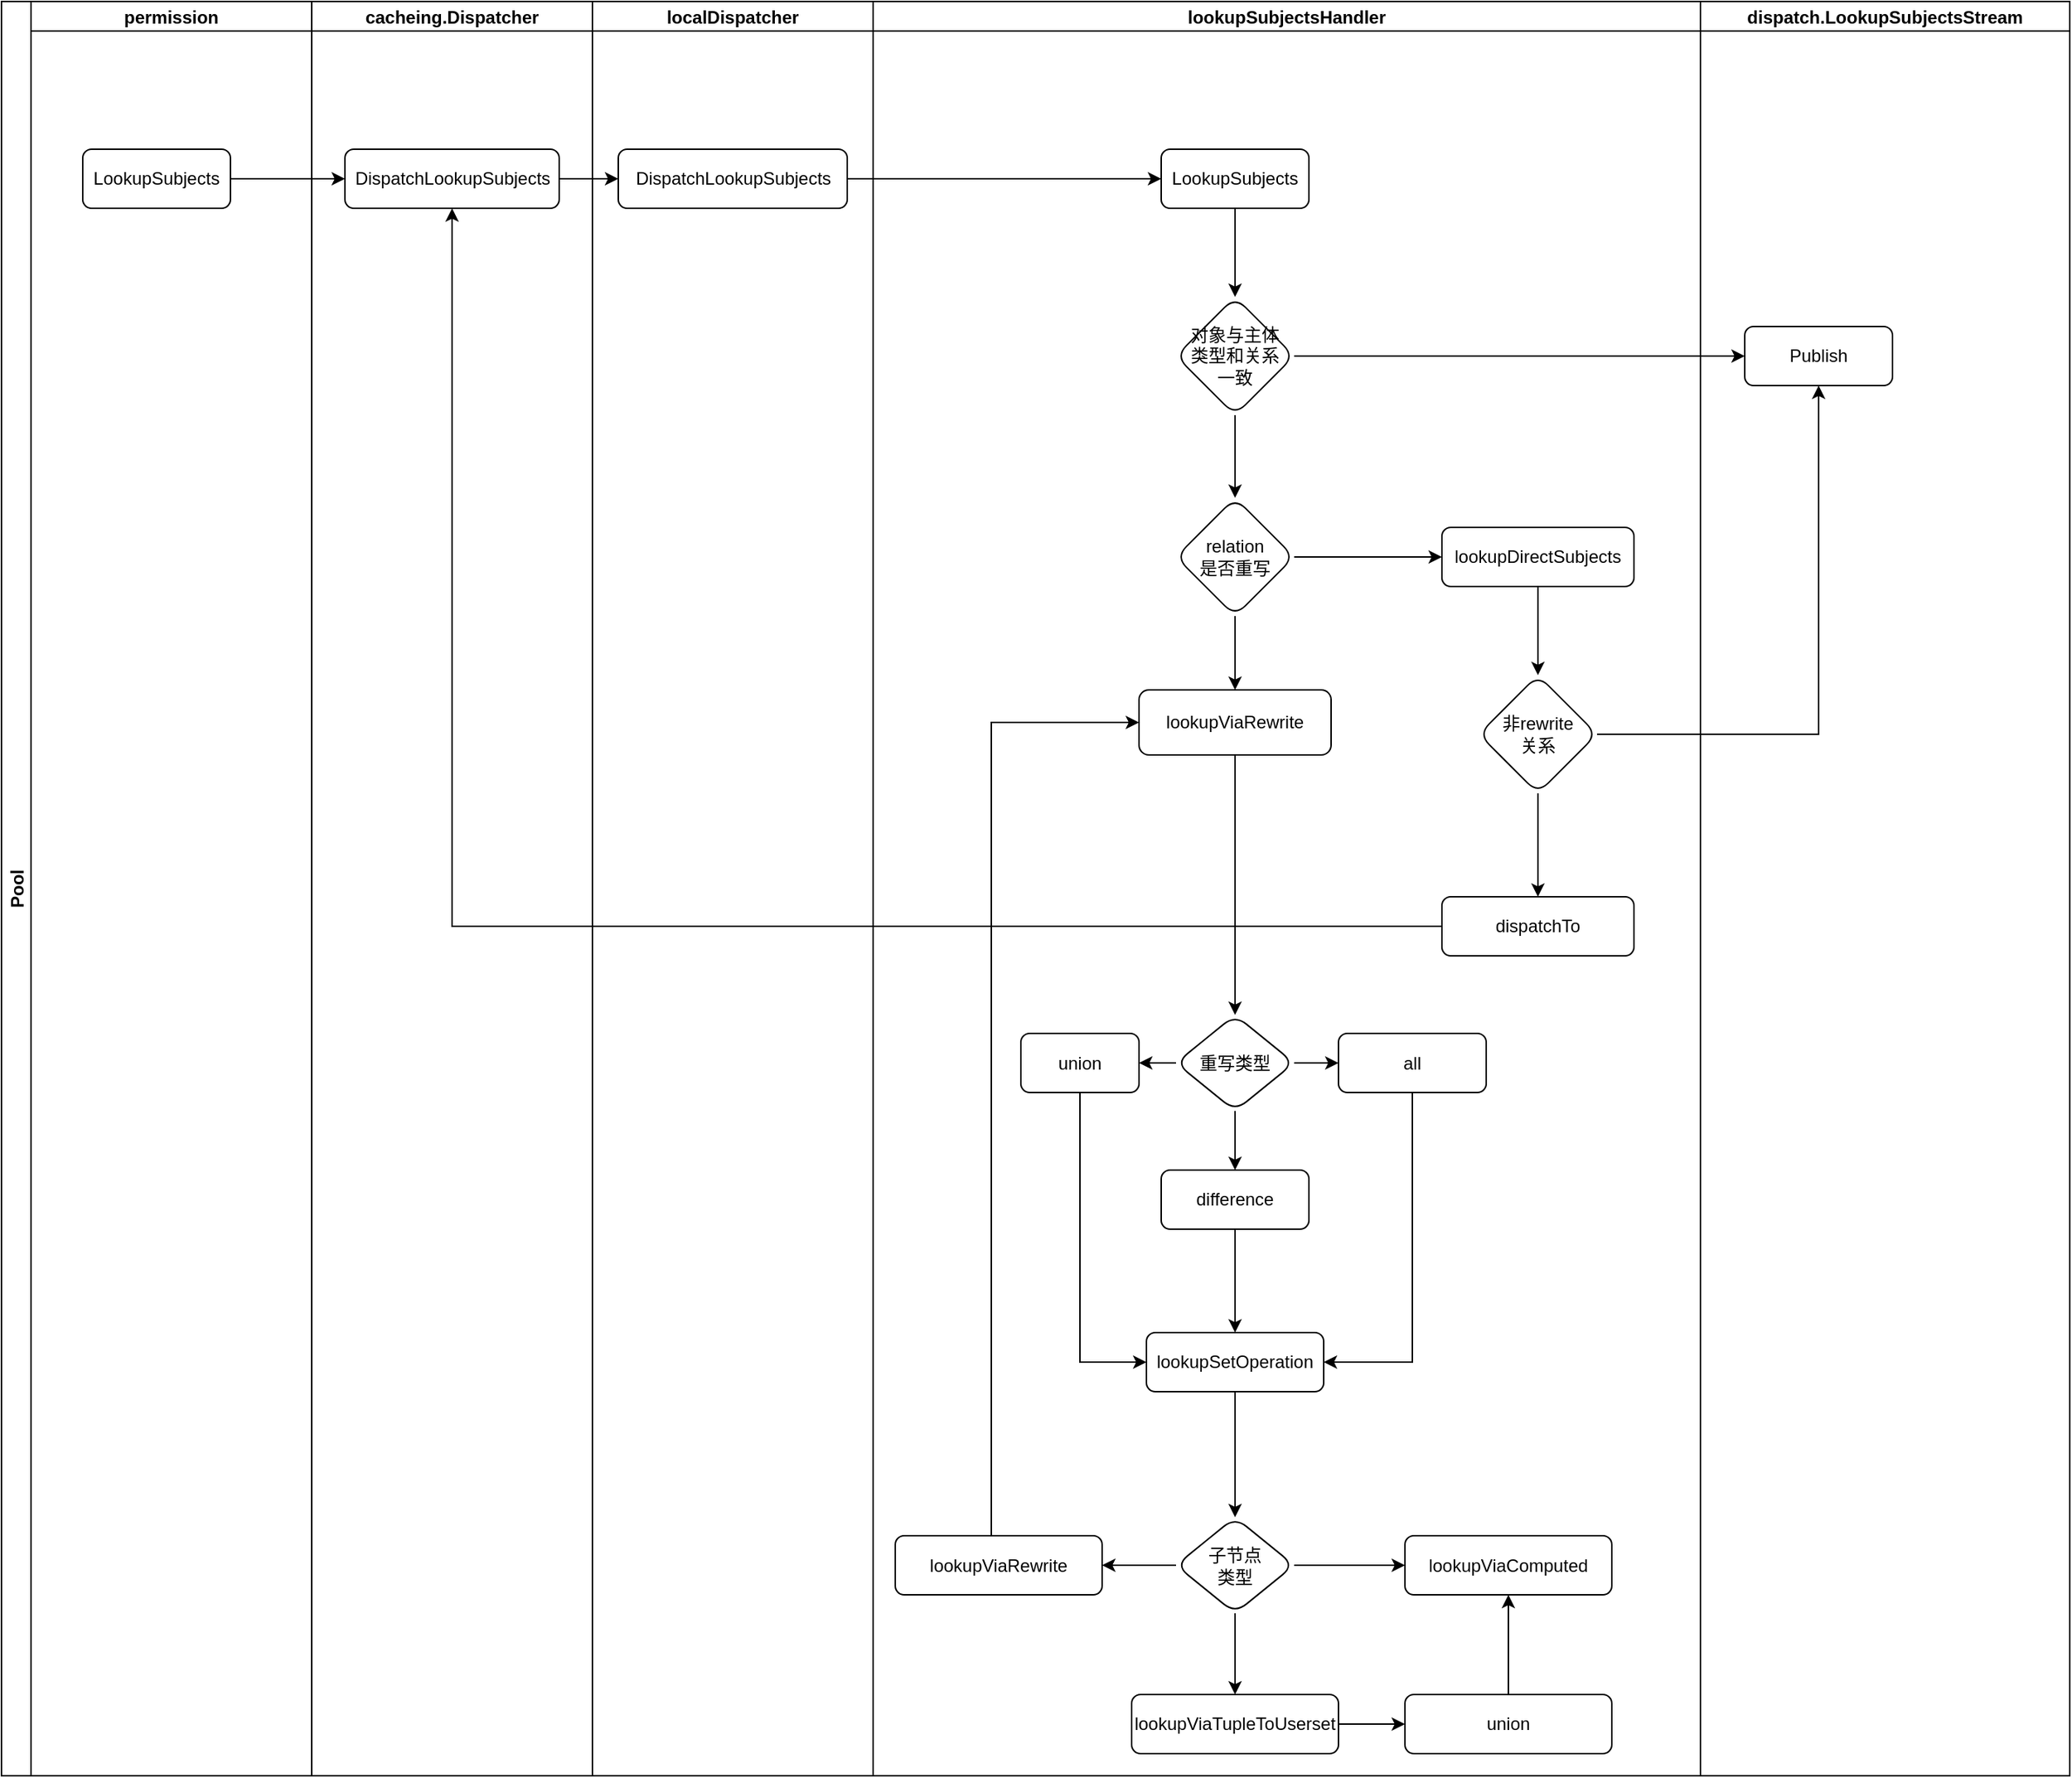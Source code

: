 <mxfile version="21.7.0" type="github">
  <diagram name="Page-1" id="gPwcuL1_YdHnYgI45rxT">
    <mxGraphModel dx="1247" dy="1159" grid="1" gridSize="10" guides="1" tooltips="1" connect="1" arrows="1" fold="1" page="1" pageScale="1" pageWidth="827" pageHeight="1169" math="0" shadow="0">
      <root>
        <mxCell id="0" />
        <mxCell id="1" parent="0" />
        <mxCell id="X650mghGrq5uzrF1-Gm_-1" value="Pool" style="swimlane;childLayout=stackLayout;resizeParent=1;resizeParentMax=0;startSize=20;horizontal=0;horizontalStack=1;" vertex="1" parent="1">
          <mxGeometry x="980" y="54" width="1400" height="1201" as="geometry">
            <mxRectangle x="1210" width="40" height="60" as="alternateBounds" />
          </mxGeometry>
        </mxCell>
        <mxCell id="X650mghGrq5uzrF1-Gm_-2" value="permission" style="swimlane;startSize=20;" vertex="1" parent="X650mghGrq5uzrF1-Gm_-1">
          <mxGeometry x="20" width="190" height="1201" as="geometry" />
        </mxCell>
        <mxCell id="X650mghGrq5uzrF1-Gm_-3" value="LookupSubjects" style="rounded=1;whiteSpace=wrap;html=1;" vertex="1" parent="X650mghGrq5uzrF1-Gm_-2">
          <mxGeometry x="35" y="100" width="100" height="40" as="geometry" />
        </mxCell>
        <mxCell id="X650mghGrq5uzrF1-Gm_-4" value="cacheing.Dispatcher" style="swimlane;startSize=20;" vertex="1" parent="X650mghGrq5uzrF1-Gm_-1">
          <mxGeometry x="210" width="190" height="1201" as="geometry" />
        </mxCell>
        <mxCell id="X650mghGrq5uzrF1-Gm_-5" value="DispatchLookupSubjects" style="rounded=1;whiteSpace=wrap;html=1;" vertex="1" parent="X650mghGrq5uzrF1-Gm_-4">
          <mxGeometry x="22.5" y="100" width="145" height="40" as="geometry" />
        </mxCell>
        <mxCell id="X650mghGrq5uzrF1-Gm_-6" value="localDispatcher" style="swimlane;startSize=20;" vertex="1" parent="X650mghGrq5uzrF1-Gm_-1">
          <mxGeometry x="400" width="190" height="1201" as="geometry" />
        </mxCell>
        <mxCell id="X650mghGrq5uzrF1-Gm_-7" value="DispatchLookupSubjects" style="rounded=1;whiteSpace=wrap;html=1;" vertex="1" parent="X650mghGrq5uzrF1-Gm_-6">
          <mxGeometry x="17.5" y="100" width="155" height="40" as="geometry" />
        </mxCell>
        <mxCell id="X650mghGrq5uzrF1-Gm_-8" value="lookupSubjectsHandler" style="swimlane;startSize=20;" vertex="1" parent="X650mghGrq5uzrF1-Gm_-1">
          <mxGeometry x="590" width="560" height="1201" as="geometry" />
        </mxCell>
        <mxCell id="X650mghGrq5uzrF1-Gm_-9" value="" style="edgeStyle=orthogonalEdgeStyle;rounded=0;orthogonalLoop=1;jettySize=auto;html=1;" edge="1" parent="X650mghGrq5uzrF1-Gm_-8" source="X650mghGrq5uzrF1-Gm_-10" target="X650mghGrq5uzrF1-Gm_-12">
          <mxGeometry relative="1" as="geometry" />
        </mxCell>
        <mxCell id="X650mghGrq5uzrF1-Gm_-10" value="LookupSubjects" style="rounded=1;whiteSpace=wrap;html=1;" vertex="1" parent="X650mghGrq5uzrF1-Gm_-8">
          <mxGeometry x="195" y="100" width="100" height="40" as="geometry" />
        </mxCell>
        <mxCell id="X650mghGrq5uzrF1-Gm_-11" value="" style="edgeStyle=orthogonalEdgeStyle;rounded=0;orthogonalLoop=1;jettySize=auto;html=1;" edge="1" parent="X650mghGrq5uzrF1-Gm_-8" source="X650mghGrq5uzrF1-Gm_-12" target="X650mghGrq5uzrF1-Gm_-15">
          <mxGeometry relative="1" as="geometry" />
        </mxCell>
        <mxCell id="X650mghGrq5uzrF1-Gm_-12" value="对象与主体&lt;br&gt;类型和关系&lt;br&gt;一致" style="rhombus;whiteSpace=wrap;html=1;rounded=1;" vertex="1" parent="X650mghGrq5uzrF1-Gm_-8">
          <mxGeometry x="205" y="200" width="80" height="80" as="geometry" />
        </mxCell>
        <mxCell id="X650mghGrq5uzrF1-Gm_-13" style="edgeStyle=orthogonalEdgeStyle;rounded=0;orthogonalLoop=1;jettySize=auto;html=1;" edge="1" parent="X650mghGrq5uzrF1-Gm_-8" source="X650mghGrq5uzrF1-Gm_-15" target="X650mghGrq5uzrF1-Gm_-17">
          <mxGeometry relative="1" as="geometry" />
        </mxCell>
        <mxCell id="X650mghGrq5uzrF1-Gm_-14" style="edgeStyle=orthogonalEdgeStyle;rounded=0;orthogonalLoop=1;jettySize=auto;html=1;" edge="1" parent="X650mghGrq5uzrF1-Gm_-8" source="X650mghGrq5uzrF1-Gm_-15" target="X650mghGrq5uzrF1-Gm_-19">
          <mxGeometry relative="1" as="geometry" />
        </mxCell>
        <mxCell id="X650mghGrq5uzrF1-Gm_-15" value="relation&lt;br&gt;是否重写" style="rhombus;whiteSpace=wrap;html=1;rounded=1;" vertex="1" parent="X650mghGrq5uzrF1-Gm_-8">
          <mxGeometry x="205" y="336" width="80" height="80" as="geometry" />
        </mxCell>
        <mxCell id="X650mghGrq5uzrF1-Gm_-16" value="" style="edgeStyle=orthogonalEdgeStyle;rounded=0;orthogonalLoop=1;jettySize=auto;html=1;" edge="1" parent="X650mghGrq5uzrF1-Gm_-8" source="X650mghGrq5uzrF1-Gm_-17" target="X650mghGrq5uzrF1-Gm_-21">
          <mxGeometry relative="1" as="geometry" />
        </mxCell>
        <mxCell id="X650mghGrq5uzrF1-Gm_-17" value="lookupDirectSubjects" style="rounded=1;whiteSpace=wrap;html=1;" vertex="1" parent="X650mghGrq5uzrF1-Gm_-8">
          <mxGeometry x="385" y="356" width="130" height="40" as="geometry" />
        </mxCell>
        <mxCell id="X650mghGrq5uzrF1-Gm_-18" style="edgeStyle=orthogonalEdgeStyle;rounded=0;orthogonalLoop=1;jettySize=auto;html=1;" edge="1" parent="X650mghGrq5uzrF1-Gm_-8" source="X650mghGrq5uzrF1-Gm_-19" target="X650mghGrq5uzrF1-Gm_-23">
          <mxGeometry relative="1" as="geometry">
            <mxPoint x="245" y="676" as="targetPoint" />
          </mxGeometry>
        </mxCell>
        <mxCell id="X650mghGrq5uzrF1-Gm_-19" value="lookupViaRewrite" style="rounded=1;whiteSpace=wrap;html=1;" vertex="1" parent="X650mghGrq5uzrF1-Gm_-8">
          <mxGeometry x="180" y="466" width="130" height="44" as="geometry" />
        </mxCell>
        <mxCell id="X650mghGrq5uzrF1-Gm_-20" style="edgeStyle=orthogonalEdgeStyle;rounded=0;orthogonalLoop=1;jettySize=auto;html=1;" edge="1" parent="X650mghGrq5uzrF1-Gm_-8" source="X650mghGrq5uzrF1-Gm_-21" target="X650mghGrq5uzrF1-Gm_-22">
          <mxGeometry relative="1" as="geometry" />
        </mxCell>
        <mxCell id="X650mghGrq5uzrF1-Gm_-21" value="非rewrite&lt;br&gt;关系" style="rhombus;whiteSpace=wrap;html=1;rounded=1;" vertex="1" parent="X650mghGrq5uzrF1-Gm_-8">
          <mxGeometry x="410" y="456" width="80" height="80" as="geometry" />
        </mxCell>
        <mxCell id="X650mghGrq5uzrF1-Gm_-22" value="dispatchTo" style="rounded=1;whiteSpace=wrap;html=1;" vertex="1" parent="X650mghGrq5uzrF1-Gm_-8">
          <mxGeometry x="385" y="606" width="130" height="40" as="geometry" />
        </mxCell>
        <mxCell id="X650mghGrq5uzrF1-Gm_-23" value="重写类型" style="rhombus;whiteSpace=wrap;html=1;rounded=1;" vertex="1" parent="X650mghGrq5uzrF1-Gm_-8">
          <mxGeometry x="205" y="686" width="80" height="65" as="geometry" />
        </mxCell>
        <mxCell id="X650mghGrq5uzrF1-Gm_-24" value="union" style="rounded=1;whiteSpace=wrap;html=1;" vertex="1" parent="X650mghGrq5uzrF1-Gm_-8">
          <mxGeometry x="100" y="698.5" width="80" height="40" as="geometry" />
        </mxCell>
        <mxCell id="X650mghGrq5uzrF1-Gm_-25" style="edgeStyle=orthogonalEdgeStyle;rounded=0;orthogonalLoop=1;jettySize=auto;html=1;entryX=1;entryY=0.5;entryDx=0;entryDy=0;" edge="1" parent="X650mghGrq5uzrF1-Gm_-8" source="X650mghGrq5uzrF1-Gm_-23" target="X650mghGrq5uzrF1-Gm_-24">
          <mxGeometry relative="1" as="geometry" />
        </mxCell>
        <mxCell id="X650mghGrq5uzrF1-Gm_-26" value="all" style="rounded=1;whiteSpace=wrap;html=1;" vertex="1" parent="X650mghGrq5uzrF1-Gm_-8">
          <mxGeometry x="315" y="698.5" width="100" height="40" as="geometry" />
        </mxCell>
        <mxCell id="X650mghGrq5uzrF1-Gm_-27" style="edgeStyle=orthogonalEdgeStyle;rounded=0;orthogonalLoop=1;jettySize=auto;html=1;entryX=0;entryY=0.5;entryDx=0;entryDy=0;" edge="1" parent="X650mghGrq5uzrF1-Gm_-8" source="X650mghGrq5uzrF1-Gm_-23" target="X650mghGrq5uzrF1-Gm_-26">
          <mxGeometry relative="1" as="geometry" />
        </mxCell>
        <mxCell id="X650mghGrq5uzrF1-Gm_-28" value="difference" style="rounded=1;whiteSpace=wrap;html=1;" vertex="1" parent="X650mghGrq5uzrF1-Gm_-8">
          <mxGeometry x="195" y="791" width="100" height="40" as="geometry" />
        </mxCell>
        <mxCell id="X650mghGrq5uzrF1-Gm_-29" style="edgeStyle=orthogonalEdgeStyle;rounded=0;orthogonalLoop=1;jettySize=auto;html=1;" edge="1" parent="X650mghGrq5uzrF1-Gm_-8" source="X650mghGrq5uzrF1-Gm_-23" target="X650mghGrq5uzrF1-Gm_-28">
          <mxGeometry relative="1" as="geometry" />
        </mxCell>
        <mxCell id="X650mghGrq5uzrF1-Gm_-30" value="lookupSetOperation" style="rounded=1;whiteSpace=wrap;html=1;" vertex="1" parent="X650mghGrq5uzrF1-Gm_-8">
          <mxGeometry x="185" y="901" width="120" height="40" as="geometry" />
        </mxCell>
        <mxCell id="X650mghGrq5uzrF1-Gm_-31" style="edgeStyle=orthogonalEdgeStyle;rounded=0;orthogonalLoop=1;jettySize=auto;html=1;" edge="1" parent="X650mghGrq5uzrF1-Gm_-8" source="X650mghGrq5uzrF1-Gm_-28" target="X650mghGrq5uzrF1-Gm_-30">
          <mxGeometry relative="1" as="geometry" />
        </mxCell>
        <mxCell id="X650mghGrq5uzrF1-Gm_-32" style="edgeStyle=orthogonalEdgeStyle;rounded=0;orthogonalLoop=1;jettySize=auto;html=1;" edge="1" parent="X650mghGrq5uzrF1-Gm_-8" source="X650mghGrq5uzrF1-Gm_-24" target="X650mghGrq5uzrF1-Gm_-30">
          <mxGeometry relative="1" as="geometry">
            <Array as="points">
              <mxPoint x="140" y="921" />
            </Array>
          </mxGeometry>
        </mxCell>
        <mxCell id="X650mghGrq5uzrF1-Gm_-33" style="edgeStyle=orthogonalEdgeStyle;rounded=0;orthogonalLoop=1;jettySize=auto;html=1;" edge="1" parent="X650mghGrq5uzrF1-Gm_-8" source="X650mghGrq5uzrF1-Gm_-26" target="X650mghGrq5uzrF1-Gm_-30">
          <mxGeometry relative="1" as="geometry">
            <Array as="points">
              <mxPoint x="365" y="921" />
            </Array>
          </mxGeometry>
        </mxCell>
        <mxCell id="X650mghGrq5uzrF1-Gm_-34" value="" style="edgeStyle=orthogonalEdgeStyle;rounded=0;orthogonalLoop=1;jettySize=auto;html=1;" edge="1" parent="X650mghGrq5uzrF1-Gm_-8" source="X650mghGrq5uzrF1-Gm_-30" target="X650mghGrq5uzrF1-Gm_-35">
          <mxGeometry relative="1" as="geometry">
            <mxPoint x="245" y="981" as="targetPoint" />
          </mxGeometry>
        </mxCell>
        <mxCell id="X650mghGrq5uzrF1-Gm_-35" value="子节点&lt;br&gt;类型" style="rhombus;whiteSpace=wrap;html=1;rounded=1;" vertex="1" parent="X650mghGrq5uzrF1-Gm_-8">
          <mxGeometry x="205" y="1026" width="80" height="65" as="geometry" />
        </mxCell>
        <mxCell id="X650mghGrq5uzrF1-Gm_-36" value="lookupViaComputed" style="rounded=1;whiteSpace=wrap;html=1;" vertex="1" parent="X650mghGrq5uzrF1-Gm_-8">
          <mxGeometry x="360" y="1038.5" width="140" height="40" as="geometry" />
        </mxCell>
        <mxCell id="X650mghGrq5uzrF1-Gm_-37" style="edgeStyle=orthogonalEdgeStyle;rounded=0;orthogonalLoop=1;jettySize=auto;html=1;" edge="1" parent="X650mghGrq5uzrF1-Gm_-8" source="X650mghGrq5uzrF1-Gm_-35" target="X650mghGrq5uzrF1-Gm_-36">
          <mxGeometry relative="1" as="geometry" />
        </mxCell>
        <mxCell id="X650mghGrq5uzrF1-Gm_-38" style="edgeStyle=orthogonalEdgeStyle;rounded=0;orthogonalLoop=1;jettySize=auto;html=1;entryX=0;entryY=0.5;entryDx=0;entryDy=0;" edge="1" parent="X650mghGrq5uzrF1-Gm_-8" source="X650mghGrq5uzrF1-Gm_-39" target="X650mghGrq5uzrF1-Gm_-19">
          <mxGeometry relative="1" as="geometry">
            <Array as="points">
              <mxPoint x="80" y="488" />
            </Array>
          </mxGeometry>
        </mxCell>
        <mxCell id="X650mghGrq5uzrF1-Gm_-39" value="lookupViaRewrite" style="rounded=1;whiteSpace=wrap;html=1;" vertex="1" parent="X650mghGrq5uzrF1-Gm_-8">
          <mxGeometry x="15" y="1038.5" width="140" height="40" as="geometry" />
        </mxCell>
        <mxCell id="X650mghGrq5uzrF1-Gm_-40" style="edgeStyle=orthogonalEdgeStyle;rounded=0;orthogonalLoop=1;jettySize=auto;html=1;" edge="1" parent="X650mghGrq5uzrF1-Gm_-8" source="X650mghGrq5uzrF1-Gm_-35" target="X650mghGrq5uzrF1-Gm_-39">
          <mxGeometry relative="1" as="geometry">
            <mxPoint x="160" y="1058.5" as="targetPoint" />
          </mxGeometry>
        </mxCell>
        <mxCell id="X650mghGrq5uzrF1-Gm_-41" value="lookupViaTupleToUserset" style="rounded=1;whiteSpace=wrap;html=1;" vertex="1" parent="X650mghGrq5uzrF1-Gm_-8">
          <mxGeometry x="175" y="1146" width="140" height="40" as="geometry" />
        </mxCell>
        <mxCell id="X650mghGrq5uzrF1-Gm_-42" style="edgeStyle=orthogonalEdgeStyle;rounded=0;orthogonalLoop=1;jettySize=auto;html=1;" edge="1" parent="X650mghGrq5uzrF1-Gm_-8" source="X650mghGrq5uzrF1-Gm_-35" target="X650mghGrq5uzrF1-Gm_-41">
          <mxGeometry relative="1" as="geometry" />
        </mxCell>
        <mxCell id="X650mghGrq5uzrF1-Gm_-43" style="edgeStyle=orthogonalEdgeStyle;rounded=0;orthogonalLoop=1;jettySize=auto;html=1;entryX=0.5;entryY=1;entryDx=0;entryDy=0;" edge="1" parent="X650mghGrq5uzrF1-Gm_-8" source="X650mghGrq5uzrF1-Gm_-44" target="X650mghGrq5uzrF1-Gm_-36">
          <mxGeometry relative="1" as="geometry" />
        </mxCell>
        <mxCell id="X650mghGrq5uzrF1-Gm_-44" value="union" style="rounded=1;whiteSpace=wrap;html=1;" vertex="1" parent="X650mghGrq5uzrF1-Gm_-8">
          <mxGeometry x="360" y="1146" width="140" height="40" as="geometry" />
        </mxCell>
        <mxCell id="X650mghGrq5uzrF1-Gm_-45" value="" style="edgeStyle=orthogonalEdgeStyle;rounded=0;orthogonalLoop=1;jettySize=auto;html=1;" edge="1" parent="X650mghGrq5uzrF1-Gm_-8" source="X650mghGrq5uzrF1-Gm_-41" target="X650mghGrq5uzrF1-Gm_-44">
          <mxGeometry relative="1" as="geometry" />
        </mxCell>
        <mxCell id="X650mghGrq5uzrF1-Gm_-46" style="edgeStyle=orthogonalEdgeStyle;rounded=0;orthogonalLoop=1;jettySize=auto;html=1;" edge="1" parent="X650mghGrq5uzrF1-Gm_-1" source="X650mghGrq5uzrF1-Gm_-22" target="X650mghGrq5uzrF1-Gm_-5">
          <mxGeometry relative="1" as="geometry" />
        </mxCell>
        <mxCell id="X650mghGrq5uzrF1-Gm_-47" style="edgeStyle=orthogonalEdgeStyle;rounded=0;orthogonalLoop=1;jettySize=auto;html=1;" edge="1" parent="X650mghGrq5uzrF1-Gm_-1" source="X650mghGrq5uzrF1-Gm_-5" target="X650mghGrq5uzrF1-Gm_-7">
          <mxGeometry relative="1" as="geometry" />
        </mxCell>
        <mxCell id="X650mghGrq5uzrF1-Gm_-48" style="edgeStyle=orthogonalEdgeStyle;rounded=0;orthogonalLoop=1;jettySize=auto;html=1;" edge="1" parent="X650mghGrq5uzrF1-Gm_-1" source="X650mghGrq5uzrF1-Gm_-3" target="X650mghGrq5uzrF1-Gm_-5">
          <mxGeometry relative="1" as="geometry" />
        </mxCell>
        <mxCell id="X650mghGrq5uzrF1-Gm_-49" style="edgeStyle=orthogonalEdgeStyle;rounded=0;orthogonalLoop=1;jettySize=auto;html=1;" edge="1" parent="X650mghGrq5uzrF1-Gm_-1" source="X650mghGrq5uzrF1-Gm_-7" target="X650mghGrq5uzrF1-Gm_-10">
          <mxGeometry relative="1" as="geometry" />
        </mxCell>
        <mxCell id="X650mghGrq5uzrF1-Gm_-50" value="dispatch.LookupSubjectsStream" style="swimlane;startSize=20;" vertex="1" parent="X650mghGrq5uzrF1-Gm_-1">
          <mxGeometry x="1150" width="250" height="1201" as="geometry" />
        </mxCell>
        <mxCell id="X650mghGrq5uzrF1-Gm_-51" value="Publish" style="rounded=1;whiteSpace=wrap;html=1;" vertex="1" parent="X650mghGrq5uzrF1-Gm_-50">
          <mxGeometry x="30" y="220" width="100" height="40" as="geometry" />
        </mxCell>
        <mxCell id="X650mghGrq5uzrF1-Gm_-52" style="edgeStyle=orthogonalEdgeStyle;rounded=0;orthogonalLoop=1;jettySize=auto;html=1;" edge="1" parent="X650mghGrq5uzrF1-Gm_-1" source="X650mghGrq5uzrF1-Gm_-12" target="X650mghGrq5uzrF1-Gm_-51">
          <mxGeometry relative="1" as="geometry" />
        </mxCell>
        <mxCell id="X650mghGrq5uzrF1-Gm_-53" style="edgeStyle=orthogonalEdgeStyle;rounded=0;orthogonalLoop=1;jettySize=auto;html=1;" edge="1" parent="X650mghGrq5uzrF1-Gm_-1" source="X650mghGrq5uzrF1-Gm_-21" target="X650mghGrq5uzrF1-Gm_-51">
          <mxGeometry relative="1" as="geometry" />
        </mxCell>
      </root>
    </mxGraphModel>
  </diagram>
</mxfile>
